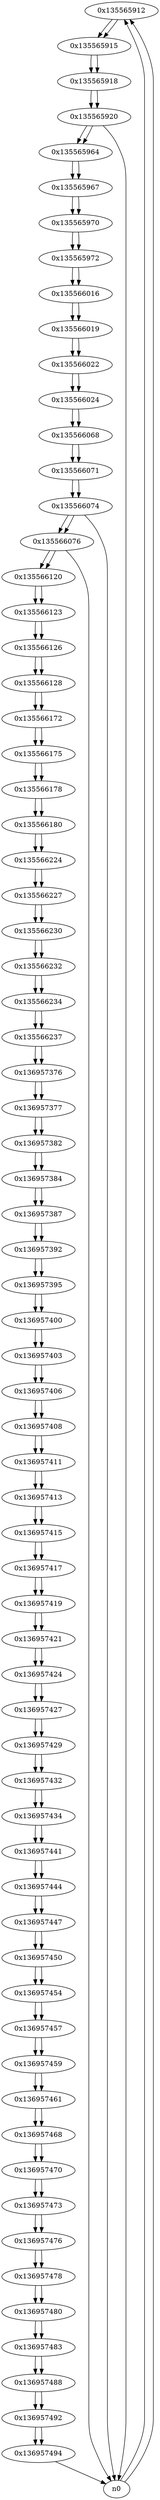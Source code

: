 digraph G{
/* nodes */
  n1 [label="0x135565912"]
  n2 [label="0x135565915"]
  n3 [label="0x135565918"]
  n4 [label="0x135565920"]
  n5 [label="0x135565964"]
  n6 [label="0x135565967"]
  n7 [label="0x135565970"]
  n8 [label="0x135565972"]
  n9 [label="0x135566016"]
  n10 [label="0x135566019"]
  n11 [label="0x135566022"]
  n12 [label="0x135566024"]
  n13 [label="0x135566068"]
  n14 [label="0x135566071"]
  n15 [label="0x135566074"]
  n16 [label="0x135566076"]
  n17 [label="0x135566120"]
  n18 [label="0x135566123"]
  n19 [label="0x135566126"]
  n20 [label="0x135566128"]
  n21 [label="0x135566172"]
  n22 [label="0x135566175"]
  n23 [label="0x135566178"]
  n24 [label="0x135566180"]
  n25 [label="0x135566224"]
  n26 [label="0x135566227"]
  n27 [label="0x135566230"]
  n28 [label="0x135566232"]
  n29 [label="0x135566234"]
  n30 [label="0x135566237"]
  n31 [label="0x136957376"]
  n32 [label="0x136957377"]
  n33 [label="0x136957382"]
  n34 [label="0x136957384"]
  n35 [label="0x136957387"]
  n36 [label="0x136957392"]
  n37 [label="0x136957395"]
  n38 [label="0x136957400"]
  n39 [label="0x136957403"]
  n40 [label="0x136957406"]
  n41 [label="0x136957408"]
  n42 [label="0x136957411"]
  n43 [label="0x136957413"]
  n44 [label="0x136957415"]
  n45 [label="0x136957417"]
  n46 [label="0x136957419"]
  n47 [label="0x136957421"]
  n48 [label="0x136957424"]
  n49 [label="0x136957427"]
  n50 [label="0x136957429"]
  n51 [label="0x136957432"]
  n52 [label="0x136957434"]
  n53 [label="0x136957441"]
  n54 [label="0x136957444"]
  n55 [label="0x136957447"]
  n56 [label="0x136957450"]
  n57 [label="0x136957454"]
  n58 [label="0x136957457"]
  n59 [label="0x136957459"]
  n60 [label="0x136957461"]
  n61 [label="0x136957468"]
  n62 [label="0x136957470"]
  n63 [label="0x136957473"]
  n64 [label="0x136957476"]
  n65 [label="0x136957478"]
  n66 [label="0x136957480"]
  n67 [label="0x136957483"]
  n68 [label="0x136957488"]
  n69 [label="0x136957492"]
  n70 [label="0x136957494"]
/* edges */
n1 -> n2;
n0 -> n1;
n0 -> n1;
n2 -> n3;
n1 -> n2;
n3 -> n4;
n2 -> n3;
n4 -> n5;
n4 -> n0;
n3 -> n4;
n5 -> n6;
n4 -> n5;
n6 -> n7;
n5 -> n6;
n7 -> n8;
n6 -> n7;
n8 -> n9;
n7 -> n8;
n9 -> n10;
n8 -> n9;
n10 -> n11;
n9 -> n10;
n11 -> n12;
n10 -> n11;
n12 -> n13;
n11 -> n12;
n13 -> n14;
n12 -> n13;
n14 -> n15;
n13 -> n14;
n15 -> n16;
n15 -> n0;
n14 -> n15;
n16 -> n17;
n16 -> n0;
n15 -> n16;
n17 -> n18;
n16 -> n17;
n18 -> n19;
n17 -> n18;
n19 -> n20;
n18 -> n19;
n20 -> n21;
n19 -> n20;
n21 -> n22;
n20 -> n21;
n22 -> n23;
n21 -> n22;
n23 -> n24;
n22 -> n23;
n24 -> n25;
n23 -> n24;
n25 -> n26;
n24 -> n25;
n26 -> n27;
n25 -> n26;
n27 -> n28;
n26 -> n27;
n28 -> n29;
n27 -> n28;
n29 -> n30;
n28 -> n29;
n30 -> n31;
n29 -> n30;
n31 -> n32;
n30 -> n31;
n32 -> n33;
n31 -> n32;
n33 -> n34;
n32 -> n33;
n34 -> n35;
n33 -> n34;
n35 -> n36;
n34 -> n35;
n36 -> n37;
n35 -> n36;
n37 -> n38;
n36 -> n37;
n38 -> n39;
n37 -> n38;
n39 -> n40;
n38 -> n39;
n40 -> n41;
n39 -> n40;
n41 -> n42;
n40 -> n41;
n42 -> n43;
n41 -> n42;
n43 -> n44;
n42 -> n43;
n44 -> n45;
n43 -> n44;
n45 -> n46;
n44 -> n45;
n46 -> n47;
n45 -> n46;
n47 -> n48;
n46 -> n47;
n48 -> n49;
n47 -> n48;
n49 -> n50;
n48 -> n49;
n50 -> n51;
n49 -> n50;
n51 -> n52;
n50 -> n51;
n52 -> n53;
n51 -> n52;
n53 -> n54;
n52 -> n53;
n54 -> n55;
n53 -> n54;
n55 -> n56;
n54 -> n55;
n56 -> n57;
n55 -> n56;
n57 -> n58;
n56 -> n57;
n58 -> n59;
n57 -> n58;
n59 -> n60;
n58 -> n59;
n60 -> n61;
n59 -> n60;
n61 -> n62;
n60 -> n61;
n62 -> n63;
n61 -> n62;
n63 -> n64;
n62 -> n63;
n64 -> n65;
n63 -> n64;
n65 -> n66;
n64 -> n65;
n66 -> n67;
n65 -> n66;
n67 -> n68;
n66 -> n67;
n68 -> n69;
n67 -> n68;
n69 -> n70;
n68 -> n69;
n70 -> n0;
n69 -> n70;
}
